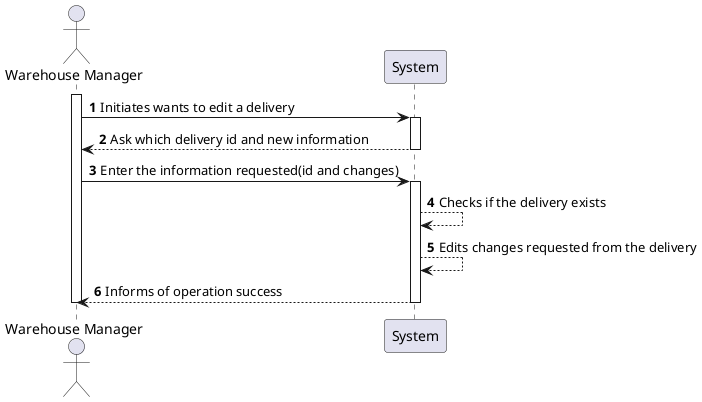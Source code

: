 @startuml USA08_1
'https://plantuml.com/sequence-diagram

autonumber
actor "Warehouse Manager" as WM
participant "System" as S

activate WM
WM -> S : Initiates wants to edit a delivery
activate S

S --> WM : Ask which delivery id and new information
deactivate S

WM -> S : Enter the information requested(id and changes)
activate S
S --> S: Checks if the delivery exists
S --> S: Edits changes requested from the delivery
S --> WM : Informs of operation success
deactivate S

deactivate WM

@enduml